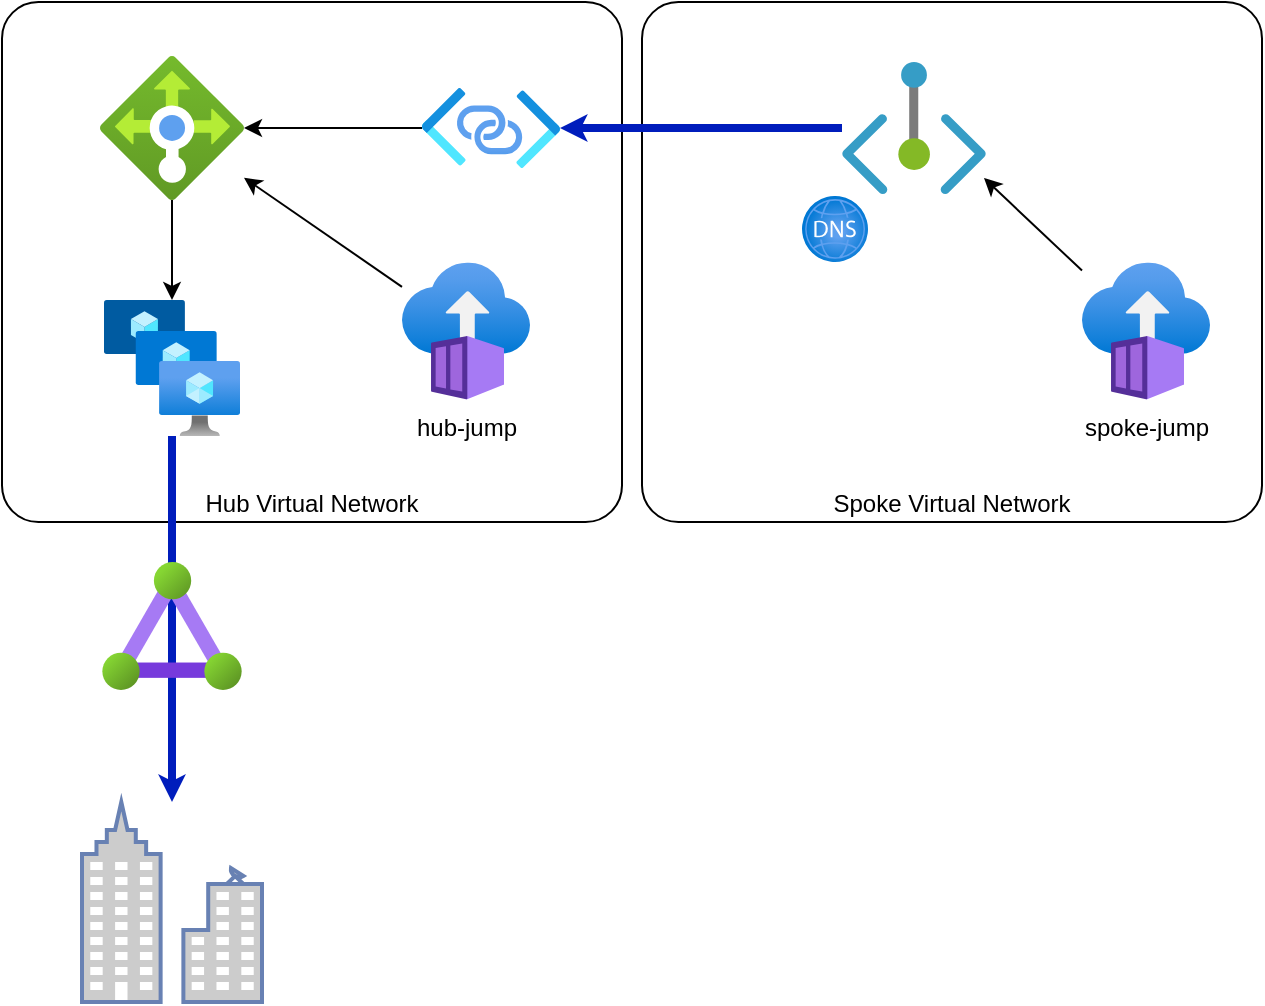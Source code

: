 <mxfile>
    <diagram id="2-8OnVoqYLh13i-M8byF" name="Page-1">
        <mxGraphModel dx="1722" dy="826" grid="1" gridSize="10" guides="1" tooltips="1" connect="1" arrows="1" fold="1" page="1" pageScale="1" pageWidth="850" pageHeight="1100" math="0" shadow="0">
            <root>
                <mxCell id="0"/>
                <mxCell id="1" parent="0"/>
                <mxCell id="16" value="Spoke Virtual Network" style="rounded=1;whiteSpace=wrap;html=1;arcSize=7;verticalAlign=bottom;" parent="1" vertex="1">
                    <mxGeometry x="360" y="30" width="310" height="260" as="geometry"/>
                </mxCell>
                <mxCell id="15" value="Hub Virtual Network" style="rounded=1;whiteSpace=wrap;html=1;arcSize=7;verticalAlign=bottom;" parent="1" vertex="1">
                    <mxGeometry x="40" y="30" width="310" height="260" as="geometry"/>
                </mxCell>
                <mxCell id="11" value="" style="edgeStyle=none;html=1;" parent="1" source="5" target="7" edge="1">
                    <mxGeometry relative="1" as="geometry"/>
                </mxCell>
                <mxCell id="5" value="" style="aspect=fixed;html=1;points=[];align=center;image;fontSize=12;image=img/lib/azure2/networking/Private_Link_Service.svg;" parent="1" vertex="1">
                    <mxGeometry x="250" y="73" width="69" height="40" as="geometry"/>
                </mxCell>
                <mxCell id="6" value="" style="fontColor=#0066CC;verticalAlign=top;verticalLabelPosition=bottom;labelPosition=center;align=center;html=1;outlineConnect=0;fillColor=#CCCCCC;strokeColor=#6881B3;gradientColor=none;gradientDirection=north;strokeWidth=2;shape=mxgraph.networks.business_center;" parent="1" vertex="1">
                    <mxGeometry x="80" y="430" width="90" height="100" as="geometry"/>
                </mxCell>
                <mxCell id="9" value="" style="edgeStyle=none;html=1;" parent="1" source="7" target="8" edge="1">
                    <mxGeometry relative="1" as="geometry"/>
                </mxCell>
                <mxCell id="7" value="" style="aspect=fixed;html=1;points=[];align=center;image;fontSize=12;image=img/lib/azure2/networking/Load_Balancers.svg;" parent="1" vertex="1">
                    <mxGeometry x="89" y="57" width="72" height="72" as="geometry"/>
                </mxCell>
                <mxCell id="10" value="" style="edgeStyle=none;html=1;fillColor=#0050ef;strokeColor=#001DBC;strokeWidth=4;endSize=1;startSize=1;" parent="1" source="8" target="6" edge="1">
                    <mxGeometry relative="1" as="geometry"/>
                </mxCell>
                <mxCell id="8" value="" style="aspect=fixed;html=1;points=[];align=center;image;fontSize=12;image=img/lib/azure2/compute/VM_Scale_Sets.svg;" parent="1" vertex="1">
                    <mxGeometry x="91" y="179" width="68" height="68" as="geometry"/>
                </mxCell>
                <mxCell id="13" value="" style="edgeStyle=none;html=1;fillColor=#0050ef;strokeColor=#001DBC;strokeWidth=4;endSize=1;startSize=1;" parent="1" source="12" target="5" edge="1">
                    <mxGeometry relative="1" as="geometry"/>
                </mxCell>
                <mxCell id="12" value="" style="aspect=fixed;html=1;points=[];align=center;image;fontSize=12;image=img/lib/azure2/networking/Private_Endpoint.svg;" parent="1" vertex="1">
                    <mxGeometry x="460" y="60" width="72" height="66" as="geometry"/>
                </mxCell>
                <mxCell id="14" value="" style="aspect=fixed;html=1;points=[];align=center;image;fontSize=12;image=img/lib/azure2/networking/DNS_Zones.svg;" parent="1" vertex="1">
                    <mxGeometry x="440" y="127" width="33" height="33" as="geometry"/>
                </mxCell>
                <mxCell id="2" value="" style="aspect=fixed;html=1;points=[];align=center;image;fontSize=12;image=img/lib/azure2/networking/ExpressRoute_Circuits.svg;" parent="1" vertex="1">
                    <mxGeometry x="90" y="310" width="70" height="64" as="geometry"/>
                </mxCell>
                <mxCell id="21" value="" style="edgeStyle=none;html=1;entryX=0.986;entryY=0.879;entryDx=0;entryDy=0;entryPerimeter=0;" parent="1" source="18" target="12" edge="1">
                    <mxGeometry relative="1" as="geometry"/>
                </mxCell>
                <mxCell id="18" value="spoke-jump" style="aspect=fixed;html=1;points=[];align=center;image;fontSize=12;image=img/lib/azure2/containers/Container_Instances.svg;" parent="1" vertex="1">
                    <mxGeometry x="580" y="160" width="64" height="69" as="geometry"/>
                </mxCell>
                <mxCell id="20" value="" style="edgeStyle=none;html=1;" parent="1" source="19" target="7" edge="1">
                    <mxGeometry relative="1" as="geometry"/>
                </mxCell>
                <mxCell id="19" value="hub-jump" style="aspect=fixed;html=1;points=[];align=center;image;fontSize=12;image=img/lib/azure2/containers/Container_Instances.svg;" parent="1" vertex="1">
                    <mxGeometry x="240" y="160" width="64" height="69" as="geometry"/>
                </mxCell>
            </root>
        </mxGraphModel>
    </diagram>
</mxfile>
